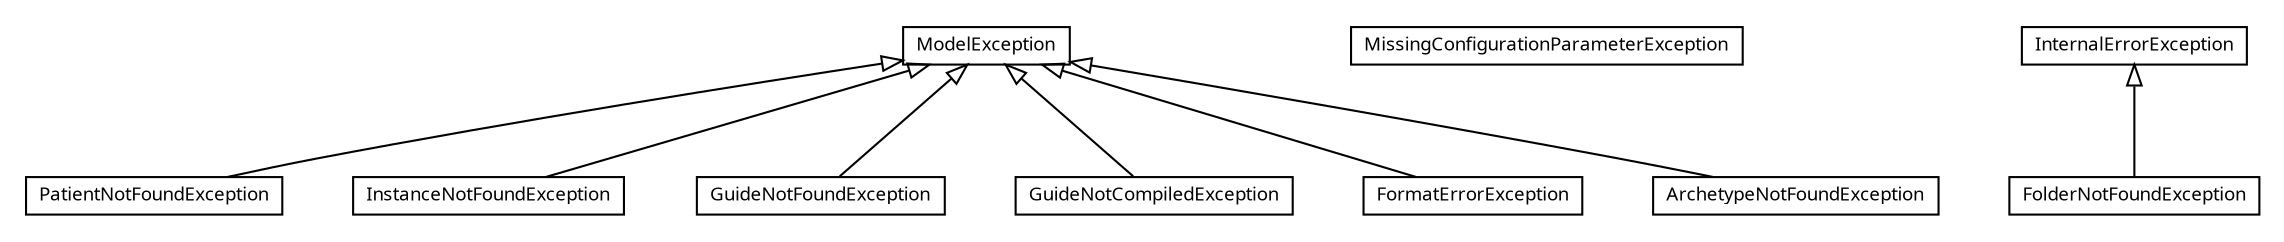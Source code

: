 #!/usr/local/bin/dot
#
# Class diagram 
# Generated by UMLGraph version R5_6 (http://www.umlgraph.org/)
#

digraph G {
	edge [fontname="Trebuchet MS",fontsize=10,labelfontname="Trebuchet MS",labelfontsize=10];
	node [fontname="Trebuchet MS",fontsize=10,shape=plaintext];
	nodesep=0.25;
	ranksep=0.5;
	// se.cambio.cds.util.exceptions.PatientNotFoundException
	c553 [label=<<table title="se.cambio.cds.util.exceptions.PatientNotFoundException" border="0" cellborder="1" cellspacing="0" cellpadding="2" port="p" href="./PatientNotFoundException.html">
		<tr><td><table border="0" cellspacing="0" cellpadding="1">
<tr><td align="center" balign="center"><font face="Trebuchet MS"> PatientNotFoundException </font></td></tr>
		</table></td></tr>
		</table>>, URL="./PatientNotFoundException.html", fontname="Trebuchet MS", fontcolor="black", fontsize=9.0];
	// se.cambio.cds.util.exceptions.ModelException
	c554 [label=<<table title="se.cambio.cds.util.exceptions.ModelException" border="0" cellborder="1" cellspacing="0" cellpadding="2" port="p" href="./ModelException.html">
		<tr><td><table border="0" cellspacing="0" cellpadding="1">
<tr><td align="center" balign="center"><font face="Trebuchet MS"> ModelException </font></td></tr>
		</table></td></tr>
		</table>>, URL="./ModelException.html", fontname="Trebuchet MS", fontcolor="black", fontsize=9.0];
	// se.cambio.cds.util.exceptions.MissingConfigurationParameterException
	c555 [label=<<table title="se.cambio.cds.util.exceptions.MissingConfigurationParameterException" border="0" cellborder="1" cellspacing="0" cellpadding="2" port="p" href="./MissingConfigurationParameterException.html">
		<tr><td><table border="0" cellspacing="0" cellpadding="1">
<tr><td align="center" balign="center"><font face="Trebuchet MS"> MissingConfigurationParameterException </font></td></tr>
		</table></td></tr>
		</table>>, URL="./MissingConfigurationParameterException.html", fontname="Trebuchet MS", fontcolor="black", fontsize=9.0];
	// se.cambio.cds.util.exceptions.InternalErrorException
	c556 [label=<<table title="se.cambio.cds.util.exceptions.InternalErrorException" border="0" cellborder="1" cellspacing="0" cellpadding="2" port="p" href="./InternalErrorException.html">
		<tr><td><table border="0" cellspacing="0" cellpadding="1">
<tr><td align="center" balign="center"><font face="Trebuchet MS"> InternalErrorException </font></td></tr>
		</table></td></tr>
		</table>>, URL="./InternalErrorException.html", fontname="Trebuchet MS", fontcolor="black", fontsize=9.0];
	// se.cambio.cds.util.exceptions.InstanceNotFoundException
	c557 [label=<<table title="se.cambio.cds.util.exceptions.InstanceNotFoundException" border="0" cellborder="1" cellspacing="0" cellpadding="2" port="p" href="./InstanceNotFoundException.html">
		<tr><td><table border="0" cellspacing="0" cellpadding="1">
<tr><td align="center" balign="center"><font face="Trebuchet MS"> InstanceNotFoundException </font></td></tr>
		</table></td></tr>
		</table>>, URL="./InstanceNotFoundException.html", fontname="Trebuchet MS", fontcolor="black", fontsize=9.0];
	// se.cambio.cds.util.exceptions.GuideNotFoundException
	c558 [label=<<table title="se.cambio.cds.util.exceptions.GuideNotFoundException" border="0" cellborder="1" cellspacing="0" cellpadding="2" port="p" href="./GuideNotFoundException.html">
		<tr><td><table border="0" cellspacing="0" cellpadding="1">
<tr><td align="center" balign="center"><font face="Trebuchet MS"> GuideNotFoundException </font></td></tr>
		</table></td></tr>
		</table>>, URL="./GuideNotFoundException.html", fontname="Trebuchet MS", fontcolor="black", fontsize=9.0];
	// se.cambio.cds.util.exceptions.GuideNotCompiledException
	c559 [label=<<table title="se.cambio.cds.util.exceptions.GuideNotCompiledException" border="0" cellborder="1" cellspacing="0" cellpadding="2" port="p" href="./GuideNotCompiledException.html">
		<tr><td><table border="0" cellspacing="0" cellpadding="1">
<tr><td align="center" balign="center"><font face="Trebuchet MS"> GuideNotCompiledException </font></td></tr>
		</table></td></tr>
		</table>>, URL="./GuideNotCompiledException.html", fontname="Trebuchet MS", fontcolor="black", fontsize=9.0];
	// se.cambio.cds.util.exceptions.FormatErrorException
	c560 [label=<<table title="se.cambio.cds.util.exceptions.FormatErrorException" border="0" cellborder="1" cellspacing="0" cellpadding="2" port="p" href="./FormatErrorException.html">
		<tr><td><table border="0" cellspacing="0" cellpadding="1">
<tr><td align="center" balign="center"><font face="Trebuchet MS"> FormatErrorException </font></td></tr>
		</table></td></tr>
		</table>>, URL="./FormatErrorException.html", fontname="Trebuchet MS", fontcolor="black", fontsize=9.0];
	// se.cambio.cds.util.exceptions.FolderNotFoundException
	c561 [label=<<table title="se.cambio.cds.util.exceptions.FolderNotFoundException" border="0" cellborder="1" cellspacing="0" cellpadding="2" port="p" href="./FolderNotFoundException.html">
		<tr><td><table border="0" cellspacing="0" cellpadding="1">
<tr><td align="center" balign="center"><font face="Trebuchet MS"> FolderNotFoundException </font></td></tr>
		</table></td></tr>
		</table>>, URL="./FolderNotFoundException.html", fontname="Trebuchet MS", fontcolor="black", fontsize=9.0];
	// se.cambio.cds.util.exceptions.ArchetypeNotFoundException
	c562 [label=<<table title="se.cambio.cds.util.exceptions.ArchetypeNotFoundException" border="0" cellborder="1" cellspacing="0" cellpadding="2" port="p" href="./ArchetypeNotFoundException.html">
		<tr><td><table border="0" cellspacing="0" cellpadding="1">
<tr><td align="center" balign="center"><font face="Trebuchet MS"> ArchetypeNotFoundException </font></td></tr>
		</table></td></tr>
		</table>>, URL="./ArchetypeNotFoundException.html", fontname="Trebuchet MS", fontcolor="black", fontsize=9.0];
	//se.cambio.cds.util.exceptions.PatientNotFoundException extends se.cambio.cds.util.exceptions.ModelException
	c554:p -> c553:p [dir=back,arrowtail=empty];
	//se.cambio.cds.util.exceptions.InstanceNotFoundException extends se.cambio.cds.util.exceptions.ModelException
	c554:p -> c557:p [dir=back,arrowtail=empty];
	//se.cambio.cds.util.exceptions.GuideNotFoundException extends se.cambio.cds.util.exceptions.ModelException
	c554:p -> c558:p [dir=back,arrowtail=empty];
	//se.cambio.cds.util.exceptions.GuideNotCompiledException extends se.cambio.cds.util.exceptions.ModelException
	c554:p -> c559:p [dir=back,arrowtail=empty];
	//se.cambio.cds.util.exceptions.FormatErrorException extends se.cambio.cds.util.exceptions.ModelException
	c554:p -> c560:p [dir=back,arrowtail=empty];
	//se.cambio.cds.util.exceptions.FolderNotFoundException extends se.cambio.cds.util.exceptions.InternalErrorException
	c556:p -> c561:p [dir=back,arrowtail=empty];
	//se.cambio.cds.util.exceptions.ArchetypeNotFoundException extends se.cambio.cds.util.exceptions.ModelException
	c554:p -> c562:p [dir=back,arrowtail=empty];
}

